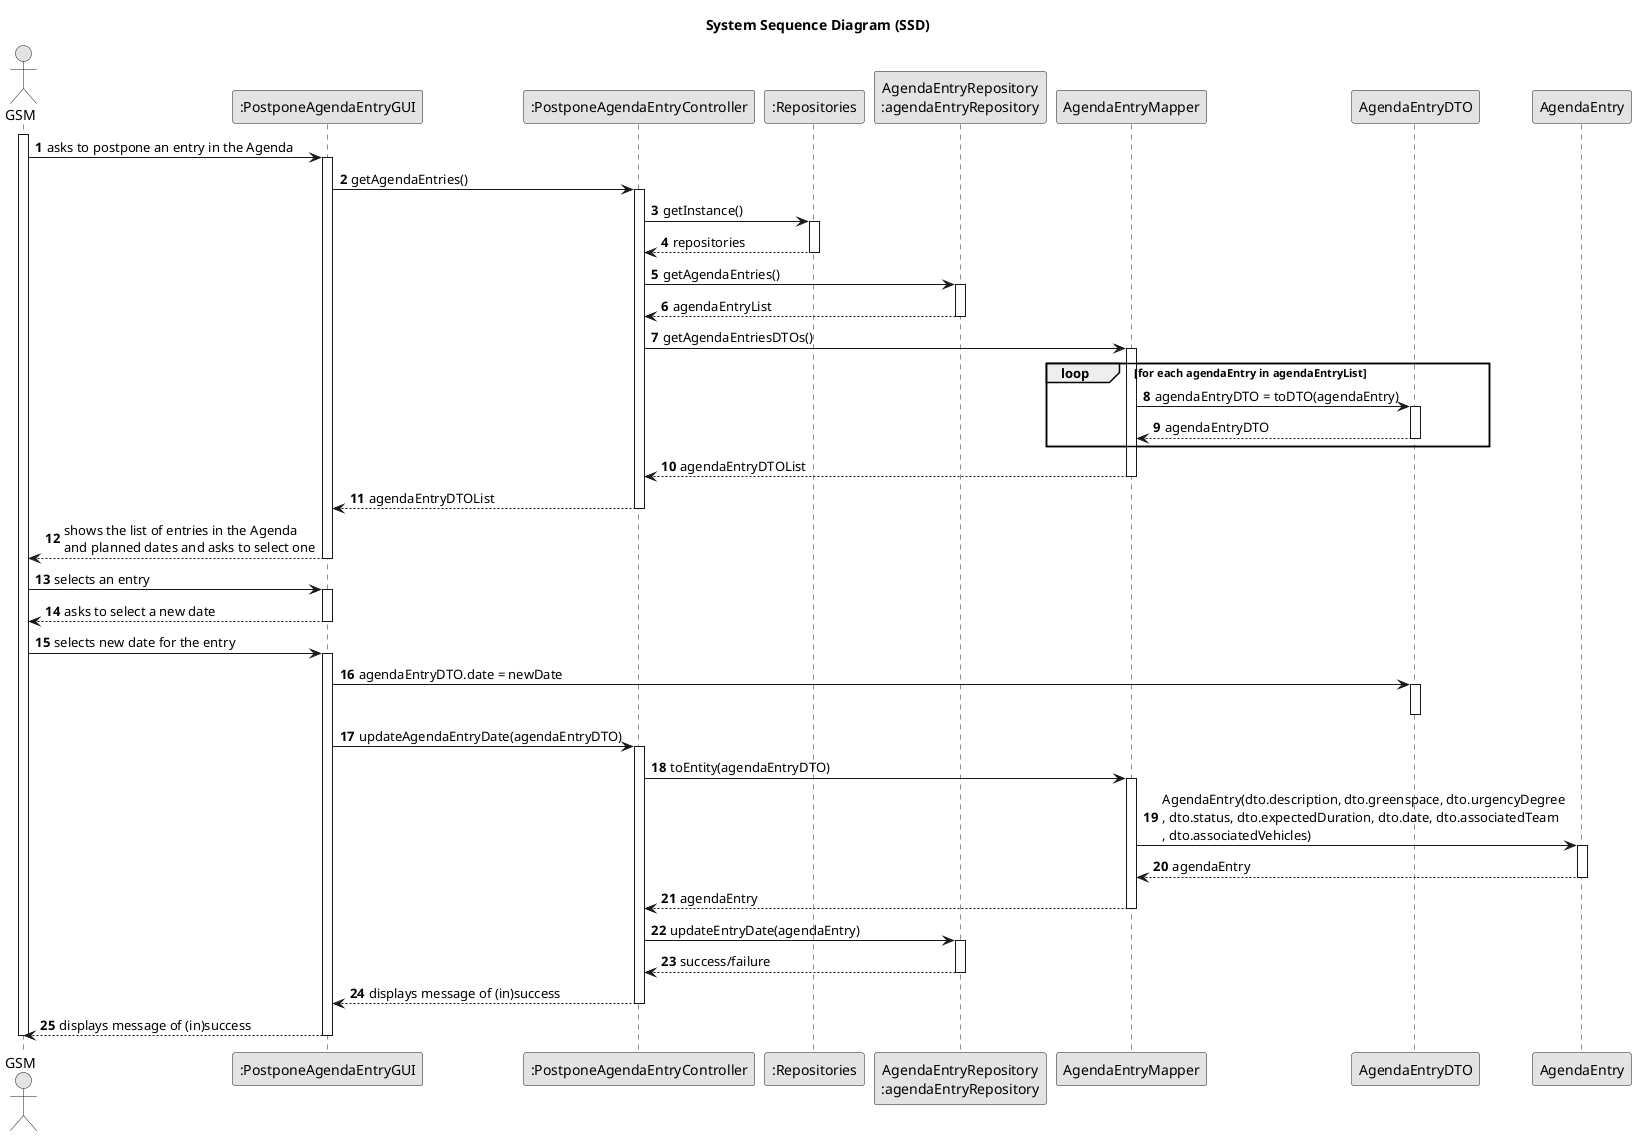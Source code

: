 @startuml
skinparam monochrome true
skinparam packageStyle rectangle
skinparam shadowing false

title System Sequence Diagram (SSD)

autonumber

actor "GSM" as Employee
participant ":PostponeAgendaEntryGUI" as UI
participant ":PostponeAgendaEntryController" as CTRL
participant ":Repositories" as RepositorySingleton
participant "AgendaEntryRepository\n:agendaEntryRepository" as AgendaRepo
participant "AgendaEntryMapper"
participant "AgendaEntryDTO"
activate Employee

    Employee -> UI : asks to postpone an entry in the Agenda
    activate UI

        UI -> CTRL : getAgendaEntries()
        activate CTRL

            CTRL -> RepositorySingleton : getInstance()
            activate RepositorySingleton

                RepositorySingleton --> CTRL: repositories
            deactivate RepositorySingleton

            CTRL -> AgendaRepo : getAgendaEntries()
            activate AgendaRepo

                AgendaRepo --> CTRL : agendaEntryList
            deactivate AgendaRepo

            CTRL -> "AgendaEntryMapper" : getAgendaEntriesDTOs()
            activate "AgendaEntryMapper"

            loop for each agendaEntry in agendaEntryList
                "AgendaEntryMapper" -> "AgendaEntryDTO" : agendaEntryDTO = toDTO(agendaEntry)
                activate "AgendaEntryDTO"
                "AgendaEntryDTO" --> AgendaEntryMapper  : agendaEntryDTO
                deactivate "AgendaEntryDTO"
            end

            "AgendaEntryMapper" --> CTRL : agendaEntryDTOList
            deactivate "AgendaEntryMapper"

            CTRL --> UI : agendaEntryDTOList
        deactivate CTRL

        UI --> Employee : shows the list of entries in the Agenda\nand planned dates and asks to select one
    deactivate UI

    Employee -> UI : selects an entry
    activate UI

        UI --> Employee : asks to select a new date
    deactivate UI

    Employee -> UI : selects new date for the entry
    activate UI

        UI -> "AgendaEntryDTO" : agendaEntryDTO.date = newDate
        activate "AgendaEntryDTO"
        deactivate "AgendaEntryDTO"

        UI -> CTRL : updateAgendaEntryDate(agendaEntryDTO)
        activate CTRL

            CTRL -> "AgendaEntryMapper" : toEntity(agendaEntryDTO)
            activate "AgendaEntryMapper"

                AgendaEntryMapper -> AgendaEntry : AgendaEntry(dto.description, dto.greenspace, dto.urgencyDegree\n, dto.status, dto.expectedDuration, dto.date, dto.associatedTeam\n, dto.associatedVehicles)
                activate AgendaEntry
                AgendaEntry --> AgendaEntryMapper : agendaEntry
                deactivate AgendaEntry

            "AgendaEntryMapper" --> CTRL : agendaEntry
            deactivate "AgendaEntryMapper"

            CTRL -> AgendaRepo : updateEntryDate(agendaEntry)
            activate AgendaRepo

                AgendaRepo --> CTRL : success/failure
            deactivate AgendaRepo

            CTRL --> UI : displays message of (in)success
        deactivate CTRL

        UI --> Employee : displays message of (in)success
    deactivate UI

deactivate Employee

@enduml
